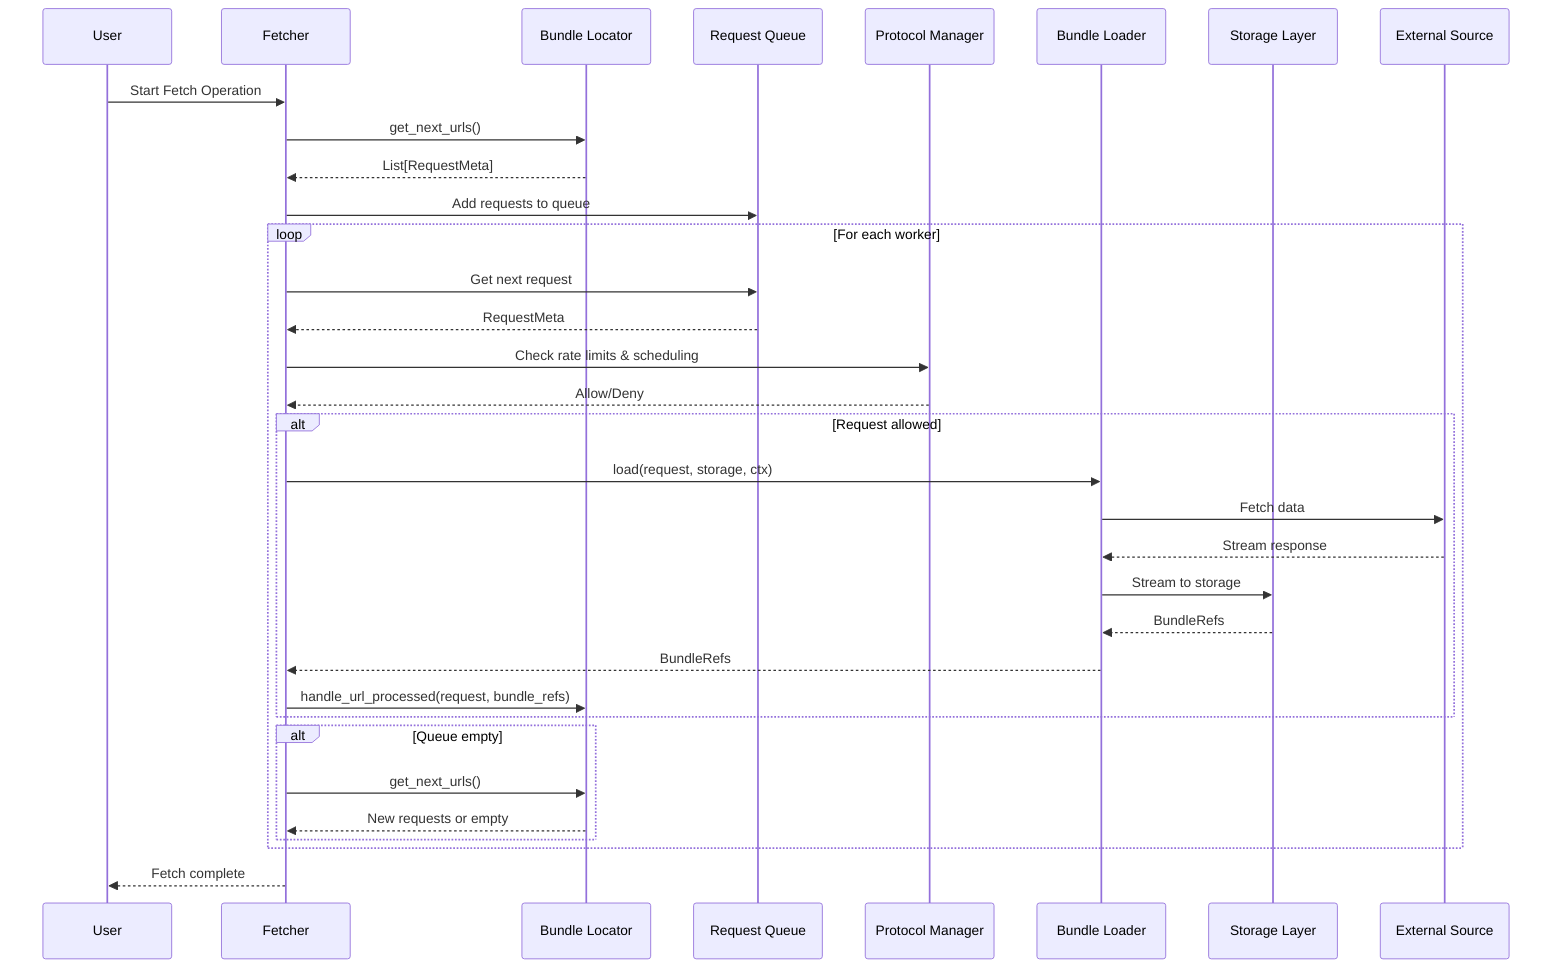 sequenceDiagram
    participant User
    participant Fetcher
    participant Provider as Bundle Locator
    participant Queue as Request Queue
    participant Manager as Protocol Manager
    participant Loader as Bundle Loader
    participant Storage as Storage Layer
    participant External as External Source
    
    User->>Fetcher: Start Fetch Operation
    Fetcher->>Provider: get_next_urls()
    Provider-->>Fetcher: List[RequestMeta]
    Fetcher->>Queue: Add requests to queue
    
    loop For each worker
        Fetcher->>Queue: Get next request
        Queue-->>Fetcher: RequestMeta
        
        Fetcher->>Manager: Check rate limits & scheduling
        Manager-->>Fetcher: Allow/Deny
        
        alt Request allowed
            Fetcher->>Loader: load(request, storage, ctx)
            Loader->>External: Fetch data
            External-->>Loader: Stream response
            Loader->>Storage: Stream to storage
            Storage-->>Loader: BundleRefs
            Loader-->>Fetcher: BundleRefs
            
            Fetcher->>Provider: handle_url_processed(request, bundle_refs)
        end
        
        alt Queue empty
            Fetcher->>Provider: get_next_urls()
            Provider-->>Fetcher: New requests or empty
        end
    end
    
    Fetcher-->>User: Fetch complete